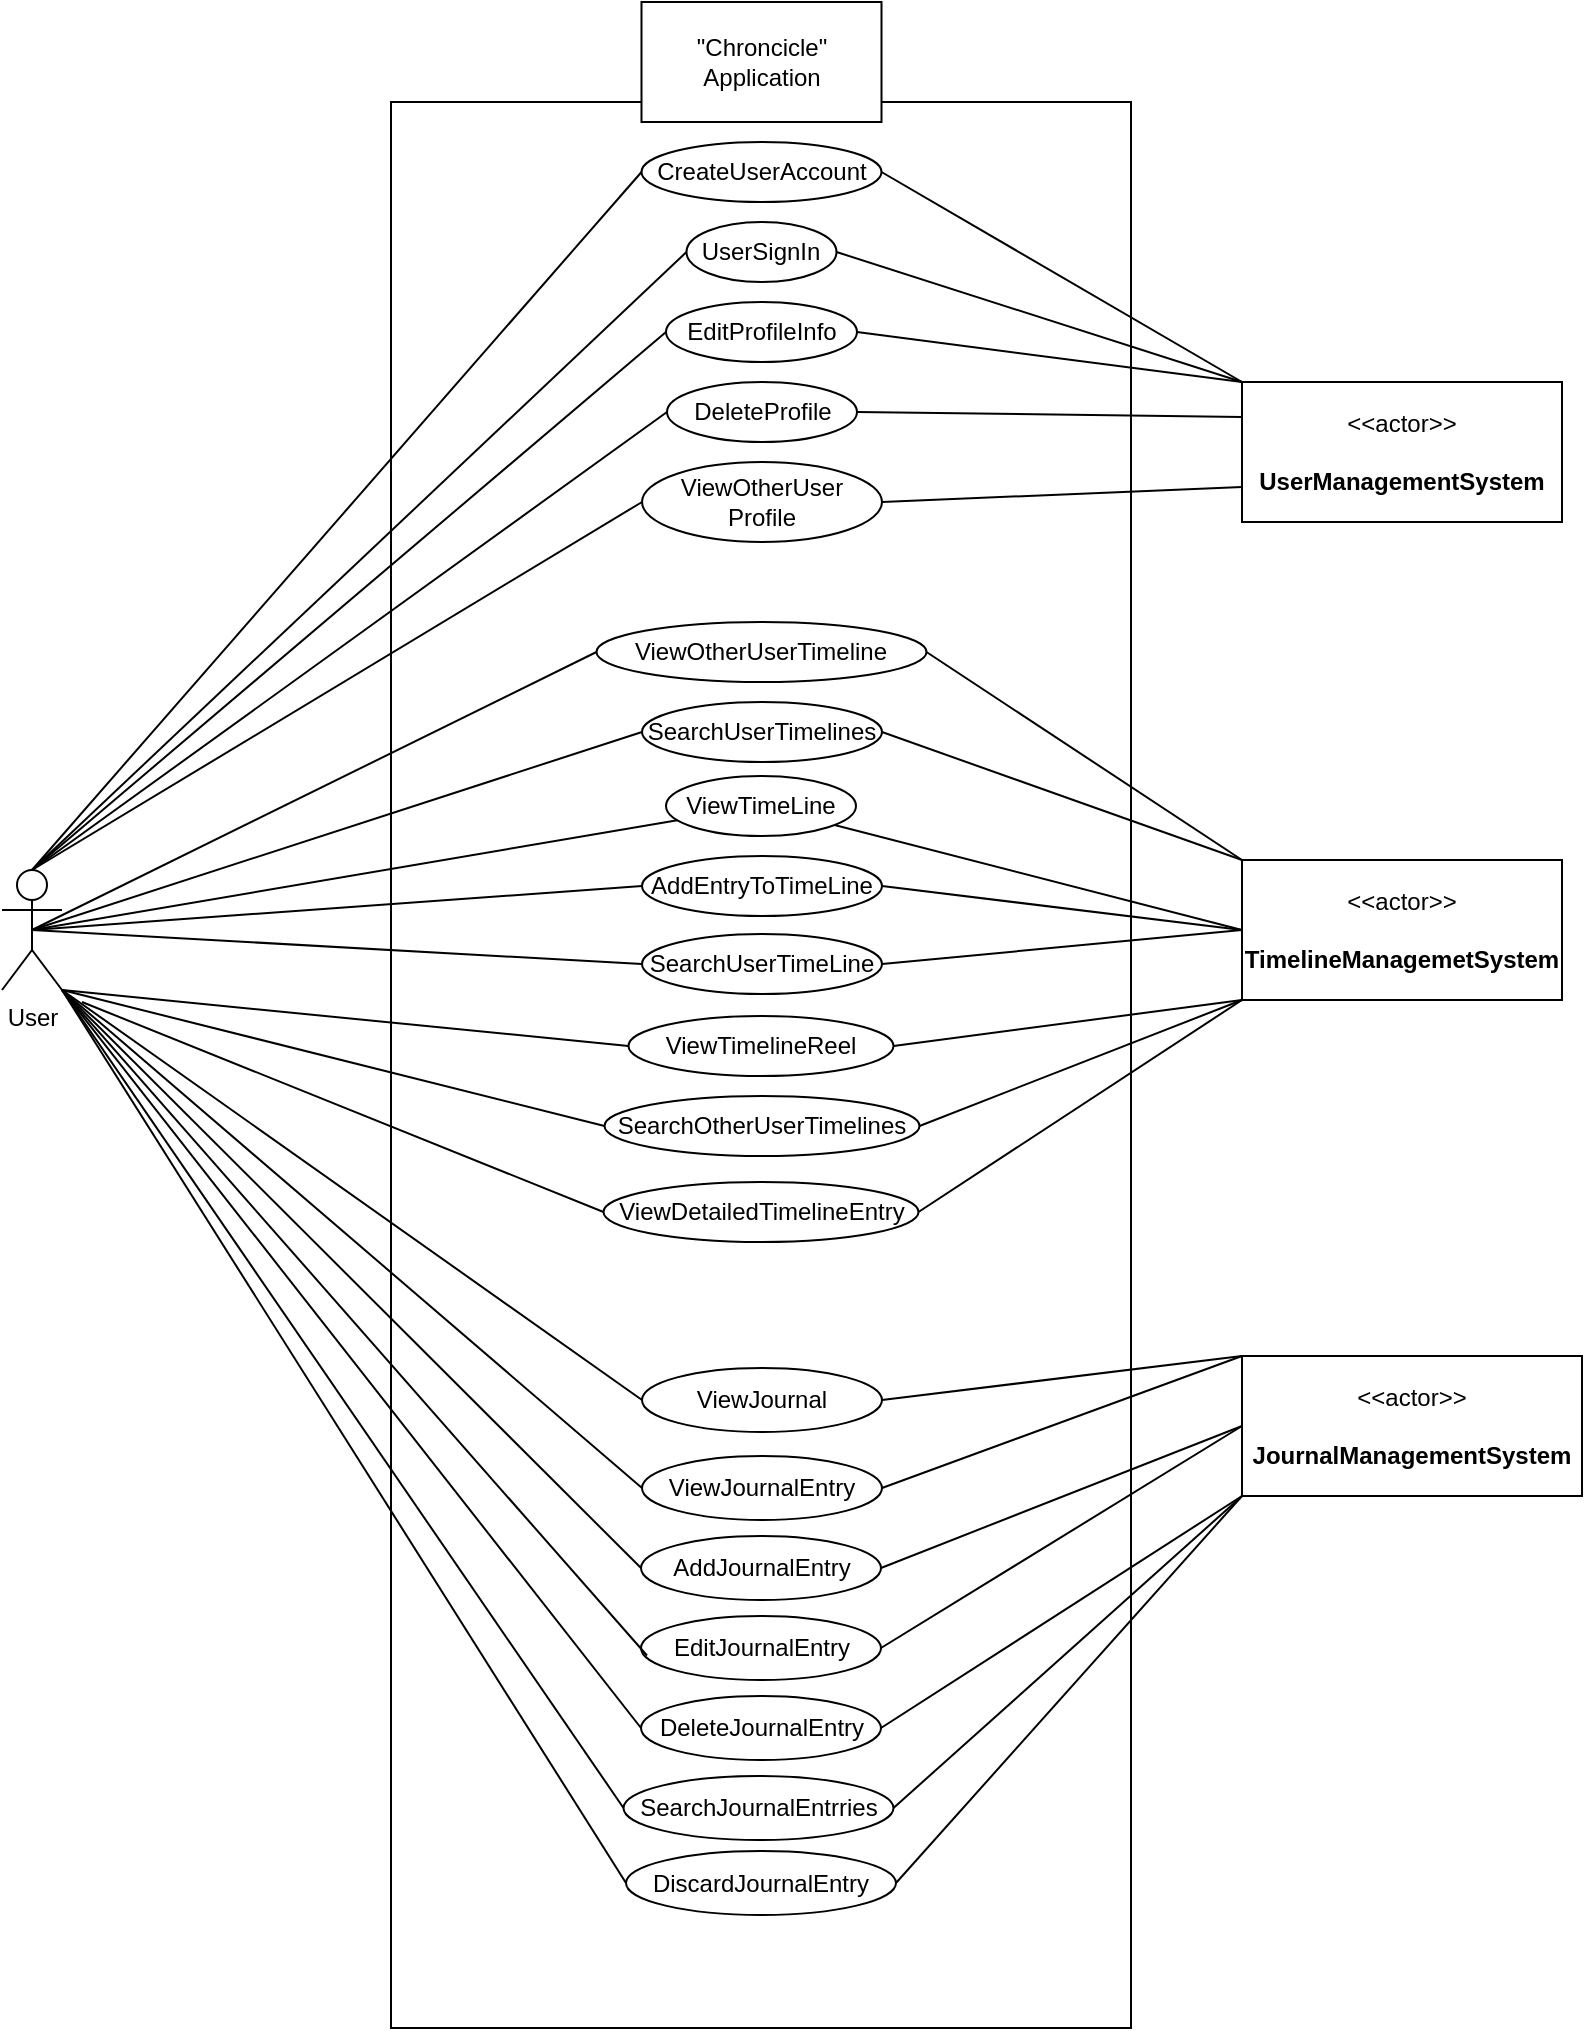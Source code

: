 <mxfile version="22.0.8" type="github">
  <diagram name="Page-1" id="yUO-QkWpa_U_Ise3Jthb">
    <mxGraphModel dx="1434" dy="750" grid="1" gridSize="10" guides="1" tooltips="1" connect="1" arrows="1" fold="1" page="1" pageScale="1" pageWidth="850" pageHeight="1100" math="0" shadow="0">
      <root>
        <mxCell id="0" />
        <mxCell id="1" parent="0" />
        <mxCell id="3FXkl9Uenxrdrb0-9oeA-2" value="" style="rounded=0;whiteSpace=wrap;html=1;" parent="1" vertex="1">
          <mxGeometry x="234.5" y="210" width="370" height="963" as="geometry" />
        </mxCell>
        <mxCell id="3FXkl9Uenxrdrb0-9oeA-6" value="User" style="shape=umlActor;verticalLabelPosition=bottom;verticalAlign=top;html=1;outlineConnect=0;" parent="1" vertex="1">
          <mxGeometry x="40" y="594" width="30" height="60" as="geometry" />
        </mxCell>
        <mxCell id="3FXkl9Uenxrdrb0-9oeA-7" value="&amp;lt;&amp;lt;actor&amp;gt;&amp;gt;&lt;br&gt;&lt;br&gt;&lt;b&gt;UserManagementSystem&lt;br&gt;&lt;/b&gt;" style="html=1;align=center;verticalAlign=middle;dashed=0;whiteSpace=wrap;" parent="1" vertex="1">
          <mxGeometry x="660" y="350" width="160" height="70" as="geometry" />
        </mxCell>
        <mxCell id="3FXkl9Uenxrdrb0-9oeA-8" value="CreateUserAccount" style="ellipse;whiteSpace=wrap;html=1;" parent="1" vertex="1">
          <mxGeometry x="359.75" y="230" width="120" height="30" as="geometry" />
        </mxCell>
        <mxCell id="3FXkl9Uenxrdrb0-9oeA-9" value="UserSignIn" style="ellipse;whiteSpace=wrap;html=1;" parent="1" vertex="1">
          <mxGeometry x="382.25" y="270" width="75" height="30" as="geometry" />
        </mxCell>
        <mxCell id="3FXkl9Uenxrdrb0-9oeA-10" value="" style="endArrow=none;html=1;rounded=0;entryX=0;entryY=0.5;entryDx=0;entryDy=0;exitX=0.5;exitY=0;exitDx=0;exitDy=0;exitPerimeter=0;" parent="1" source="3FXkl9Uenxrdrb0-9oeA-6" target="3FXkl9Uenxrdrb0-9oeA-8" edge="1">
          <mxGeometry width="50" height="50" relative="1" as="geometry">
            <mxPoint x="216.5" y="390" as="sourcePoint" />
            <mxPoint x="446.5" y="410" as="targetPoint" />
          </mxGeometry>
        </mxCell>
        <mxCell id="3FXkl9Uenxrdrb0-9oeA-11" value="" style="endArrow=none;html=1;rounded=0;entryX=0;entryY=0.5;entryDx=0;entryDy=0;exitX=0.5;exitY=0;exitDx=0;exitDy=0;exitPerimeter=0;" parent="1" source="3FXkl9Uenxrdrb0-9oeA-6" target="3FXkl9Uenxrdrb0-9oeA-9" edge="1">
          <mxGeometry width="50" height="50" relative="1" as="geometry">
            <mxPoint x="216.5" y="410" as="sourcePoint" />
            <mxPoint x="316.5" y="460" as="targetPoint" />
          </mxGeometry>
        </mxCell>
        <mxCell id="3FXkl9Uenxrdrb0-9oeA-12" value="" style="endArrow=none;html=1;rounded=0;entryX=1;entryY=0.5;entryDx=0;entryDy=0;exitX=0;exitY=0;exitDx=0;exitDy=0;" parent="1" source="3FXkl9Uenxrdrb0-9oeA-7" target="3FXkl9Uenxrdrb0-9oeA-8" edge="1">
          <mxGeometry width="50" height="50" relative="1" as="geometry">
            <mxPoint x="623.5" y="415" as="sourcePoint" />
            <mxPoint x="446.5" y="410" as="targetPoint" />
          </mxGeometry>
        </mxCell>
        <mxCell id="3FXkl9Uenxrdrb0-9oeA-13" value="" style="endArrow=none;html=1;rounded=0;entryX=0;entryY=0;entryDx=0;entryDy=0;exitX=1;exitY=0.5;exitDx=0;exitDy=0;" parent="1" source="3FXkl9Uenxrdrb0-9oeA-9" target="3FXkl9Uenxrdrb0-9oeA-7" edge="1">
          <mxGeometry width="50" height="50" relative="1" as="geometry">
            <mxPoint x="476.5" y="470" as="sourcePoint" />
            <mxPoint x="623.5" y="414" as="targetPoint" />
          </mxGeometry>
        </mxCell>
        <mxCell id="3FXkl9Uenxrdrb0-9oeA-1" value="&quot;Chroncicle&quot; Application" style="rounded=0;whiteSpace=wrap;html=1;" parent="1" vertex="1">
          <mxGeometry x="359.75" y="160" width="120" height="60" as="geometry" />
        </mxCell>
        <mxCell id="3FXkl9Uenxrdrb0-9oeA-21" value="EditProfileInfo" style="ellipse;whiteSpace=wrap;html=1;" parent="1" vertex="1">
          <mxGeometry x="372" y="310" width="95.5" height="30" as="geometry" />
        </mxCell>
        <mxCell id="3FXkl9Uenxrdrb0-9oeA-22" value="" style="endArrow=none;html=1;rounded=0;entryX=0;entryY=0.5;entryDx=0;entryDy=0;exitX=0.5;exitY=0;exitDx=0;exitDy=0;exitPerimeter=0;" parent="1" source="3FXkl9Uenxrdrb0-9oeA-6" target="3FXkl9Uenxrdrb0-9oeA-21" edge="1">
          <mxGeometry width="50" height="50" relative="1" as="geometry">
            <mxPoint x="107" y="390" as="sourcePoint" />
            <mxPoint x="432" y="250" as="targetPoint" />
          </mxGeometry>
        </mxCell>
        <mxCell id="3FXkl9Uenxrdrb0-9oeA-23" value="" style="endArrow=none;html=1;rounded=0;exitX=1;exitY=0.5;exitDx=0;exitDy=0;entryX=0;entryY=0;entryDx=0;entryDy=0;" parent="1" source="3FXkl9Uenxrdrb0-9oeA-21" target="3FXkl9Uenxrdrb0-9oeA-7" edge="1">
          <mxGeometry width="50" height="50" relative="1" as="geometry">
            <mxPoint x="542" y="300" as="sourcePoint" />
            <mxPoint x="600" y="355" as="targetPoint" />
          </mxGeometry>
        </mxCell>
        <mxCell id="3FXkl9Uenxrdrb0-9oeA-24" value="DeleteProfile" style="ellipse;whiteSpace=wrap;html=1;" parent="1" vertex="1">
          <mxGeometry x="372.5" y="350" width="95" height="30" as="geometry" />
        </mxCell>
        <mxCell id="3FXkl9Uenxrdrb0-9oeA-25" value="" style="endArrow=none;html=1;rounded=0;entryX=0;entryY=0.5;entryDx=0;entryDy=0;exitX=0.5;exitY=0;exitDx=0;exitDy=0;exitPerimeter=0;" parent="1" source="3FXkl9Uenxrdrb0-9oeA-6" target="3FXkl9Uenxrdrb0-9oeA-24" edge="1">
          <mxGeometry width="50" height="50" relative="1" as="geometry">
            <mxPoint x="210" y="490" as="sourcePoint" />
            <mxPoint x="450" y="400" as="targetPoint" />
          </mxGeometry>
        </mxCell>
        <mxCell id="3FXkl9Uenxrdrb0-9oeA-26" value="" style="endArrow=none;html=1;rounded=0;exitX=1;exitY=0.5;exitDx=0;exitDy=0;entryX=0;entryY=0.25;entryDx=0;entryDy=0;" parent="1" source="3FXkl9Uenxrdrb0-9oeA-24" target="3FXkl9Uenxrdrb0-9oeA-7" edge="1">
          <mxGeometry width="50" height="50" relative="1" as="geometry">
            <mxPoint x="560" y="450" as="sourcePoint" />
            <mxPoint x="618" y="505" as="targetPoint" />
          </mxGeometry>
        </mxCell>
        <mxCell id="3FXkl9Uenxrdrb0-9oeA-27" value="&amp;lt;&amp;lt;actor&amp;gt;&amp;gt;&lt;br&gt;&lt;br&gt;&lt;b style=&quot;border-color: var(--border-color);&quot;&gt;TimelineManagemetSystem&lt;/b&gt;&lt;b&gt;&lt;br&gt;&lt;/b&gt;" style="html=1;align=center;verticalAlign=middle;dashed=0;whiteSpace=wrap;" parent="1" vertex="1">
          <mxGeometry x="660" y="589" width="160" height="70" as="geometry" />
        </mxCell>
        <mxCell id="3FXkl9Uenxrdrb0-9oeA-28" value="ViewOtherUserTimeline" style="ellipse;whiteSpace=wrap;html=1;" parent="1" vertex="1">
          <mxGeometry x="337.25" y="470" width="165" height="30" as="geometry" />
        </mxCell>
        <mxCell id="3FXkl9Uenxrdrb0-9oeA-29" value="" style="endArrow=none;html=1;rounded=0;entryX=0;entryY=0.5;entryDx=0;entryDy=0;exitX=0.5;exitY=0.5;exitDx=0;exitDy=0;exitPerimeter=0;" parent="1" source="3FXkl9Uenxrdrb0-9oeA-6" target="3FXkl9Uenxrdrb0-9oeA-28" edge="1">
          <mxGeometry width="50" height="50" relative="1" as="geometry">
            <mxPoint x="85" y="540" as="sourcePoint" />
            <mxPoint x="310" y="370" as="targetPoint" />
          </mxGeometry>
        </mxCell>
        <mxCell id="3FXkl9Uenxrdrb0-9oeA-30" value="SearchUserTimelines" style="ellipse;whiteSpace=wrap;html=1;" parent="1" vertex="1">
          <mxGeometry x="360" y="510" width="120" height="30" as="geometry" />
        </mxCell>
        <mxCell id="3FXkl9Uenxrdrb0-9oeA-31" value="" style="endArrow=none;html=1;rounded=0;entryX=0;entryY=0.5;entryDx=0;entryDy=0;exitX=0.5;exitY=0.5;exitDx=0;exitDy=0;exitPerimeter=0;" parent="1" source="3FXkl9Uenxrdrb0-9oeA-6" target="3FXkl9Uenxrdrb0-9oeA-30" edge="1">
          <mxGeometry width="50" height="50" relative="1" as="geometry">
            <mxPoint x="200" y="480" as="sourcePoint" />
            <mxPoint x="375" y="530" as="targetPoint" />
          </mxGeometry>
        </mxCell>
        <mxCell id="3FXkl9Uenxrdrb0-9oeA-32" value="" style="endArrow=none;html=1;rounded=0;exitX=1;exitY=0.5;exitDx=0;exitDy=0;entryX=0;entryY=0;entryDx=0;entryDy=0;" parent="1" source="3FXkl9Uenxrdrb0-9oeA-28" target="3FXkl9Uenxrdrb0-9oeA-27" edge="1">
          <mxGeometry width="50" height="50" relative="1" as="geometry">
            <mxPoint x="508" y="410" as="sourcePoint" />
            <mxPoint x="620" y="457" as="targetPoint" />
          </mxGeometry>
        </mxCell>
        <mxCell id="3FXkl9Uenxrdrb0-9oeA-34" value="" style="endArrow=none;html=1;rounded=0;exitX=1;exitY=0.5;exitDx=0;exitDy=0;entryX=0;entryY=0;entryDx=0;entryDy=0;" parent="1" source="3FXkl9Uenxrdrb0-9oeA-30" target="3FXkl9Uenxrdrb0-9oeA-27" edge="1">
          <mxGeometry width="50" height="50" relative="1" as="geometry">
            <mxPoint x="400" y="450" as="sourcePoint" />
            <mxPoint x="450" y="400" as="targetPoint" />
          </mxGeometry>
        </mxCell>
        <mxCell id="3FXkl9Uenxrdrb0-9oeA-45" value="ViewTimeLine" style="ellipse;whiteSpace=wrap;html=1;" parent="1" vertex="1">
          <mxGeometry x="372" y="547" width="95" height="30" as="geometry" />
        </mxCell>
        <mxCell id="3FXkl9Uenxrdrb0-9oeA-46" value="" style="endArrow=none;html=1;rounded=0;exitX=0.5;exitY=0.5;exitDx=0;exitDy=0;exitPerimeter=0;" parent="1" source="3FXkl9Uenxrdrb0-9oeA-6" target="3FXkl9Uenxrdrb0-9oeA-45" edge="1">
          <mxGeometry width="50" height="50" relative="1" as="geometry">
            <mxPoint x="90" y="540" as="sourcePoint" />
            <mxPoint x="355" y="540" as="targetPoint" />
          </mxGeometry>
        </mxCell>
        <mxCell id="3FXkl9Uenxrdrb0-9oeA-47" value="SearchUserTimeLine" style="ellipse;whiteSpace=wrap;html=1;" parent="1" vertex="1">
          <mxGeometry x="360" y="626" width="120" height="30" as="geometry" />
        </mxCell>
        <mxCell id="3FXkl9Uenxrdrb0-9oeA-48" value="" style="endArrow=none;html=1;rounded=0;entryX=0;entryY=0.5;entryDx=0;entryDy=0;exitX=0.5;exitY=0.5;exitDx=0;exitDy=0;exitPerimeter=0;" parent="1" source="3FXkl9Uenxrdrb0-9oeA-6" target="3FXkl9Uenxrdrb0-9oeA-47" edge="1">
          <mxGeometry width="50" height="50" relative="1" as="geometry">
            <mxPoint x="190" y="630" as="sourcePoint" />
            <mxPoint x="440" y="540" as="targetPoint" />
          </mxGeometry>
        </mxCell>
        <mxCell id="3FXkl9Uenxrdrb0-9oeA-49" value="" style="endArrow=none;html=1;rounded=0;exitX=1;exitY=0.5;exitDx=0;exitDy=0;entryX=0;entryY=0.5;entryDx=0;entryDy=0;" parent="1" source="3FXkl9Uenxrdrb0-9oeA-47" target="3FXkl9Uenxrdrb0-9oeA-27" edge="1">
          <mxGeometry width="50" height="50" relative="1" as="geometry">
            <mxPoint x="550" y="510" as="sourcePoint" />
            <mxPoint x="630" y="630" as="targetPoint" />
          </mxGeometry>
        </mxCell>
        <mxCell id="3FXkl9Uenxrdrb0-9oeA-50" value="AddEntryToTimeLine" style="ellipse;whiteSpace=wrap;html=1;" parent="1" vertex="1">
          <mxGeometry x="360" y="587" width="120" height="30" as="geometry" />
        </mxCell>
        <mxCell id="3FXkl9Uenxrdrb0-9oeA-51" value="" style="endArrow=none;html=1;rounded=0;entryX=0;entryY=0.5;entryDx=0;entryDy=0;exitX=0.5;exitY=0.5;exitDx=0;exitDy=0;exitPerimeter=0;" parent="1" source="3FXkl9Uenxrdrb0-9oeA-6" target="3FXkl9Uenxrdrb0-9oeA-50" edge="1">
          <mxGeometry width="50" height="50" relative="1" as="geometry">
            <mxPoint x="190" y="630" as="sourcePoint" />
            <mxPoint x="300" y="510" as="targetPoint" />
          </mxGeometry>
        </mxCell>
        <mxCell id="3FXkl9Uenxrdrb0-9oeA-52" value="" style="endArrow=none;html=1;rounded=0;exitX=1;exitY=0.5;exitDx=0;exitDy=0;entryX=0;entryY=0.5;entryDx=0;entryDy=0;" parent="1" source="3FXkl9Uenxrdrb0-9oeA-50" target="3FXkl9Uenxrdrb0-9oeA-27" edge="1">
          <mxGeometry width="50" height="50" relative="1" as="geometry">
            <mxPoint x="485" y="760" as="sourcePoint" />
            <mxPoint x="630" y="630" as="targetPoint" />
          </mxGeometry>
        </mxCell>
        <mxCell id="3FXkl9Uenxrdrb0-9oeA-53" value="" style="endArrow=none;html=1;rounded=0;entryX=0;entryY=0.5;entryDx=0;entryDy=0;" parent="1" source="3FXkl9Uenxrdrb0-9oeA-45" target="3FXkl9Uenxrdrb0-9oeA-27" edge="1">
          <mxGeometry width="50" height="50" relative="1" as="geometry">
            <mxPoint x="475" y="510" as="sourcePoint" />
            <mxPoint x="630" y="630" as="targetPoint" />
          </mxGeometry>
        </mxCell>
        <mxCell id="3FXkl9Uenxrdrb0-9oeA-54" value="ViewOtherUser Profile" style="ellipse;whiteSpace=wrap;html=1;" parent="1" vertex="1">
          <mxGeometry x="360" y="390" width="120" height="40" as="geometry" />
        </mxCell>
        <mxCell id="3FXkl9Uenxrdrb0-9oeA-55" value="" style="endArrow=none;html=1;rounded=0;entryX=0;entryY=0.5;entryDx=0;entryDy=0;exitX=0.5;exitY=0;exitDx=0;exitDy=0;exitPerimeter=0;" parent="1" source="3FXkl9Uenxrdrb0-9oeA-6" target="3FXkl9Uenxrdrb0-9oeA-54" edge="1">
          <mxGeometry width="50" height="50" relative="1" as="geometry">
            <mxPoint x="85" y="260" as="sourcePoint" />
            <mxPoint x="450" y="150" as="targetPoint" />
          </mxGeometry>
        </mxCell>
        <mxCell id="3FXkl9Uenxrdrb0-9oeA-56" value="" style="endArrow=none;html=1;rounded=0;entryX=0;entryY=0.75;entryDx=0;entryDy=0;exitX=1;exitY=0.5;exitDx=0;exitDy=0;" parent="1" source="3FXkl9Uenxrdrb0-9oeA-54" target="3FXkl9Uenxrdrb0-9oeA-7" edge="1">
          <mxGeometry width="50" height="50" relative="1" as="geometry">
            <mxPoint x="560" y="150" as="sourcePoint" />
            <mxPoint x="650" y="117.5" as="targetPoint" />
          </mxGeometry>
        </mxCell>
        <mxCell id="3FXkl9Uenxrdrb0-9oeA-57" value="ViewTimelineReel" style="ellipse;whiteSpace=wrap;html=1;" parent="1" vertex="1">
          <mxGeometry x="353.25" y="667" width="132.5" height="30" as="geometry" />
        </mxCell>
        <mxCell id="3FXkl9Uenxrdrb0-9oeA-58" value="" style="endArrow=none;html=1;rounded=0;entryX=0;entryY=0.5;entryDx=0;entryDy=0;exitX=1;exitY=1;exitDx=0;exitDy=0;exitPerimeter=0;" parent="1" source="3FXkl9Uenxrdrb0-9oeA-6" target="3FXkl9Uenxrdrb0-9oeA-57" edge="1">
          <mxGeometry width="50" height="50" relative="1" as="geometry">
            <mxPoint x="190" y="800" as="sourcePoint" />
            <mxPoint x="345" y="730" as="targetPoint" />
          </mxGeometry>
        </mxCell>
        <mxCell id="3FXkl9Uenxrdrb0-9oeA-59" value="" style="endArrow=none;html=1;rounded=0;entryX=0;entryY=1;entryDx=0;entryDy=0;exitX=1;exitY=0.5;exitDx=0;exitDy=0;" parent="1" source="3FXkl9Uenxrdrb0-9oeA-57" target="3FXkl9Uenxrdrb0-9oeA-27" edge="1">
          <mxGeometry width="50" height="50" relative="1" as="geometry">
            <mxPoint x="534" y="655.98" as="sourcePoint" />
            <mxPoint x="610" y="825" as="targetPoint" />
          </mxGeometry>
        </mxCell>
        <mxCell id="3FXkl9Uenxrdrb0-9oeA-60" value="SearchOtherUserTimelines" style="ellipse;whiteSpace=wrap;html=1;" parent="1" vertex="1">
          <mxGeometry x="341.25" y="707" width="157.5" height="30" as="geometry" />
        </mxCell>
        <mxCell id="3FXkl9Uenxrdrb0-9oeA-61" value="" style="endArrow=none;html=1;rounded=0;entryX=0;entryY=0.5;entryDx=0;entryDy=0;exitX=1;exitY=1;exitDx=0;exitDy=0;exitPerimeter=0;" parent="1" source="3FXkl9Uenxrdrb0-9oeA-6" target="3FXkl9Uenxrdrb0-9oeA-60" edge="1">
          <mxGeometry width="50" height="50" relative="1" as="geometry">
            <mxPoint x="100" y="570" as="sourcePoint" />
            <mxPoint x="430" y="690" as="targetPoint" />
          </mxGeometry>
        </mxCell>
        <mxCell id="3FXkl9Uenxrdrb0-9oeA-62" value="" style="endArrow=none;html=1;rounded=0;exitX=1;exitY=0.5;exitDx=0;exitDy=0;entryX=0;entryY=1;entryDx=0;entryDy=0;" parent="1" source="3FXkl9Uenxrdrb0-9oeA-60" target="3FXkl9Uenxrdrb0-9oeA-27" edge="1">
          <mxGeometry width="50" height="50" relative="1" as="geometry">
            <mxPoint x="580" y="950" as="sourcePoint" />
            <mxPoint x="690" y="770" as="targetPoint" />
          </mxGeometry>
        </mxCell>
        <mxCell id="3FXkl9Uenxrdrb0-9oeA-63" value="ViewJournalEntry" style="ellipse;whiteSpace=wrap;html=1;" parent="1" vertex="1">
          <mxGeometry x="360" y="887" width="120" height="32" as="geometry" />
        </mxCell>
        <mxCell id="3FXkl9Uenxrdrb0-9oeA-64" value="&amp;lt;&amp;lt;actor&amp;gt;&amp;gt;&lt;br&gt;&lt;br&gt;&lt;b&gt;JournalManagementSystem&lt;br&gt;&lt;/b&gt;" style="html=1;align=center;verticalAlign=middle;dashed=0;whiteSpace=wrap;" parent="1" vertex="1">
          <mxGeometry x="660" y="837" width="170" height="70" as="geometry" />
        </mxCell>
        <mxCell id="3FXkl9Uenxrdrb0-9oeA-65" value="" style="endArrow=none;html=1;rounded=0;entryX=0;entryY=0.5;entryDx=0;entryDy=0;exitX=1;exitY=1;exitDx=0;exitDy=0;exitPerimeter=0;" parent="1" source="3FXkl9Uenxrdrb0-9oeA-6" target="3FXkl9Uenxrdrb0-9oeA-63" edge="1">
          <mxGeometry width="50" height="50" relative="1" as="geometry">
            <mxPoint x="190" y="882" as="sourcePoint" />
            <mxPoint x="355" y="832" as="targetPoint" />
          </mxGeometry>
        </mxCell>
        <mxCell id="3FXkl9Uenxrdrb0-9oeA-66" value="SearchJournalEntrries" style="ellipse;whiteSpace=wrap;html=1;" parent="1" vertex="1">
          <mxGeometry x="350.75" y="1047" width="135" height="32" as="geometry" />
        </mxCell>
        <mxCell id="3FXkl9Uenxrdrb0-9oeA-67" value="" style="endArrow=none;html=1;rounded=0;entryX=0;entryY=0.5;entryDx=0;entryDy=0;exitX=1;exitY=1;exitDx=0;exitDy=0;exitPerimeter=0;" parent="1" source="3FXkl9Uenxrdrb0-9oeA-6" target="3FXkl9Uenxrdrb0-9oeA-66" edge="1">
          <mxGeometry width="50" height="50" relative="1" as="geometry">
            <mxPoint x="200" y="972" as="sourcePoint" />
            <mxPoint x="440" y="832" as="targetPoint" />
          </mxGeometry>
        </mxCell>
        <mxCell id="3FXkl9Uenxrdrb0-9oeA-68" value="" style="endArrow=none;html=1;rounded=0;exitX=1;exitY=0.5;exitDx=0;exitDy=0;entryX=0;entryY=1;entryDx=0;entryDy=0;" parent="1" source="3FXkl9Uenxrdrb0-9oeA-66" target="3FXkl9Uenxrdrb0-9oeA-64" edge="1">
          <mxGeometry width="50" height="50" relative="1" as="geometry">
            <mxPoint x="550" y="802" as="sourcePoint" />
            <mxPoint x="610" y="932" as="targetPoint" />
          </mxGeometry>
        </mxCell>
        <mxCell id="3FXkl9Uenxrdrb0-9oeA-69" value="AddJournalEntry" style="ellipse;whiteSpace=wrap;html=1;" parent="1" vertex="1">
          <mxGeometry x="359.5" y="927" width="120" height="32" as="geometry" />
        </mxCell>
        <mxCell id="3FXkl9Uenxrdrb0-9oeA-70" value="DeleteJournalEntry" style="ellipse;whiteSpace=wrap;html=1;" parent="1" vertex="1">
          <mxGeometry x="359.5" y="1007" width="120" height="32" as="geometry" />
        </mxCell>
        <mxCell id="3FXkl9Uenxrdrb0-9oeA-71" value="EditJournalEntry" style="ellipse;whiteSpace=wrap;html=1;" parent="1" vertex="1">
          <mxGeometry x="359.5" y="967" width="120" height="32" as="geometry" />
        </mxCell>
        <mxCell id="3FXkl9Uenxrdrb0-9oeA-72" value="" style="endArrow=none;html=1;rounded=0;entryX=0;entryY=0.5;entryDx=0;entryDy=0;exitX=1;exitY=1;exitDx=0;exitDy=0;exitPerimeter=0;" parent="1" source="3FXkl9Uenxrdrb0-9oeA-6" target="3FXkl9Uenxrdrb0-9oeA-69" edge="1">
          <mxGeometry width="50" height="50" relative="1" as="geometry">
            <mxPoint x="200" y="892" as="sourcePoint" />
            <mxPoint x="300" y="802" as="targetPoint" />
          </mxGeometry>
        </mxCell>
        <mxCell id="3FXkl9Uenxrdrb0-9oeA-73" value="" style="endArrow=none;html=1;rounded=0;entryX=0.025;entryY=0.617;entryDx=0;entryDy=0;entryPerimeter=0;exitX=1;exitY=1;exitDx=0;exitDy=0;exitPerimeter=0;" parent="1" source="3FXkl9Uenxrdrb0-9oeA-6" target="3FXkl9Uenxrdrb0-9oeA-71" edge="1">
          <mxGeometry width="50" height="50" relative="1" as="geometry">
            <mxPoint x="200" y="912" as="sourcePoint" />
            <mxPoint x="300" y="882" as="targetPoint" />
          </mxGeometry>
        </mxCell>
        <mxCell id="3FXkl9Uenxrdrb0-9oeA-74" value="" style="endArrow=none;html=1;rounded=0;entryX=0;entryY=0.5;entryDx=0;entryDy=0;exitX=1;exitY=1;exitDx=0;exitDy=0;exitPerimeter=0;" parent="1" source="3FXkl9Uenxrdrb0-9oeA-6" target="3FXkl9Uenxrdrb0-9oeA-70" edge="1">
          <mxGeometry width="50" height="50" relative="1" as="geometry">
            <mxPoint x="200" y="932" as="sourcePoint" />
            <mxPoint x="303" y="969" as="targetPoint" />
          </mxGeometry>
        </mxCell>
        <mxCell id="3FXkl9Uenxrdrb0-9oeA-75" value="" style="endArrow=none;html=1;rounded=0;exitX=1;exitY=0.5;exitDx=0;exitDy=0;entryX=0;entryY=0.5;entryDx=0;entryDy=0;" parent="1" source="3FXkl9Uenxrdrb0-9oeA-71" target="3FXkl9Uenxrdrb0-9oeA-64" edge="1">
          <mxGeometry width="50" height="50" relative="1" as="geometry">
            <mxPoint x="485" y="882" as="sourcePoint" />
            <mxPoint x="610" y="932" as="targetPoint" />
          </mxGeometry>
        </mxCell>
        <mxCell id="3FXkl9Uenxrdrb0-9oeA-76" value="" style="endArrow=none;html=1;rounded=0;exitX=1;exitY=0.5;exitDx=0;exitDy=0;entryX=0;entryY=1;entryDx=0;entryDy=0;" parent="1" source="3FXkl9Uenxrdrb0-9oeA-70" target="3FXkl9Uenxrdrb0-9oeA-64" edge="1">
          <mxGeometry width="50" height="50" relative="1" as="geometry">
            <mxPoint x="495" y="892" as="sourcePoint" />
            <mxPoint x="610" y="932" as="targetPoint" />
          </mxGeometry>
        </mxCell>
        <mxCell id="3FXkl9Uenxrdrb0-9oeA-77" value="" style="endArrow=none;html=1;rounded=0;exitX=1;exitY=0.5;exitDx=0;exitDy=0;entryX=0;entryY=0;entryDx=0;entryDy=0;" parent="1" source="3FXkl9Uenxrdrb0-9oeA-63" target="3FXkl9Uenxrdrb0-9oeA-64" edge="1">
          <mxGeometry width="50" height="50" relative="1" as="geometry">
            <mxPoint x="485" y="962" as="sourcePoint" />
            <mxPoint x="610" y="932" as="targetPoint" />
          </mxGeometry>
        </mxCell>
        <mxCell id="3FXkl9Uenxrdrb0-9oeA-78" value="" style="endArrow=none;html=1;rounded=0;exitX=1;exitY=0.5;exitDx=0;exitDy=0;entryX=0;entryY=0.5;entryDx=0;entryDy=0;" parent="1" source="3FXkl9Uenxrdrb0-9oeA-69" target="3FXkl9Uenxrdrb0-9oeA-64" edge="1">
          <mxGeometry width="50" height="50" relative="1" as="geometry">
            <mxPoint x="485" y="802" as="sourcePoint" />
            <mxPoint x="610" y="932" as="targetPoint" />
          </mxGeometry>
        </mxCell>
        <mxCell id="qMlKmiSrW9xh-4VBre1F-2" value="ViewDetailedTimelineEntry" style="ellipse;whiteSpace=wrap;html=1;" vertex="1" parent="1">
          <mxGeometry x="340.75" y="750" width="157.5" height="30" as="geometry" />
        </mxCell>
        <mxCell id="qMlKmiSrW9xh-4VBre1F-3" value="" style="endArrow=none;html=1;rounded=0;entryX=0;entryY=0.5;entryDx=0;entryDy=0;" edge="1" parent="1" target="qMlKmiSrW9xh-4VBre1F-2">
          <mxGeometry width="50" height="50" relative="1" as="geometry">
            <mxPoint x="80" y="660" as="sourcePoint" />
            <mxPoint x="430" y="726" as="targetPoint" />
          </mxGeometry>
        </mxCell>
        <mxCell id="qMlKmiSrW9xh-4VBre1F-4" value="" style="endArrow=none;html=1;rounded=0;exitX=1;exitY=0.5;exitDx=0;exitDy=0;entryX=0;entryY=1;entryDx=0;entryDy=0;" edge="1" parent="1" source="qMlKmiSrW9xh-4VBre1F-2" target="3FXkl9Uenxrdrb0-9oeA-27">
          <mxGeometry width="50" height="50" relative="1" as="geometry">
            <mxPoint x="580" y="986" as="sourcePoint" />
            <mxPoint x="660" y="695" as="targetPoint" />
          </mxGeometry>
        </mxCell>
        <mxCell id="qMlKmiSrW9xh-4VBre1F-6" value="ViewJournal" style="ellipse;whiteSpace=wrap;html=1;" vertex="1" parent="1">
          <mxGeometry x="360" y="843" width="120" height="32" as="geometry" />
        </mxCell>
        <mxCell id="qMlKmiSrW9xh-4VBre1F-7" value="" style="endArrow=none;html=1;rounded=0;entryX=0;entryY=0.5;entryDx=0;entryDy=0;exitX=1;exitY=1;exitDx=0;exitDy=0;exitPerimeter=0;" edge="1" parent="1" target="qMlKmiSrW9xh-4VBre1F-6" source="3FXkl9Uenxrdrb0-9oeA-6">
          <mxGeometry width="50" height="50" relative="1" as="geometry">
            <mxPoint x="70" y="610" as="sourcePoint" />
            <mxPoint x="355" y="788" as="targetPoint" />
          </mxGeometry>
        </mxCell>
        <mxCell id="qMlKmiSrW9xh-4VBre1F-8" value="" style="endArrow=none;html=1;rounded=0;exitX=1;exitY=0.5;exitDx=0;exitDy=0;entryX=0;entryY=0;entryDx=0;entryDy=0;" edge="1" parent="1" source="qMlKmiSrW9xh-4VBre1F-6" target="3FXkl9Uenxrdrb0-9oeA-64">
          <mxGeometry width="50" height="50" relative="1" as="geometry">
            <mxPoint x="485" y="918" as="sourcePoint" />
            <mxPoint x="660" y="793" as="targetPoint" />
          </mxGeometry>
        </mxCell>
        <mxCell id="qMlKmiSrW9xh-4VBre1F-9" value="DiscardJournalEntry" style="ellipse;whiteSpace=wrap;html=1;" vertex="1" parent="1">
          <mxGeometry x="352" y="1084.5" width="135" height="32" as="geometry" />
        </mxCell>
        <mxCell id="qMlKmiSrW9xh-4VBre1F-10" value="" style="endArrow=none;html=1;rounded=0;entryX=0;entryY=0.5;entryDx=0;entryDy=0;exitX=1;exitY=1;exitDx=0;exitDy=0;exitPerimeter=0;" edge="1" parent="1" target="qMlKmiSrW9xh-4VBre1F-9" source="3FXkl9Uenxrdrb0-9oeA-6">
          <mxGeometry width="50" height="50" relative="1" as="geometry">
            <mxPoint x="60" y="690" as="sourcePoint" />
            <mxPoint x="440" y="868.5" as="targetPoint" />
          </mxGeometry>
        </mxCell>
        <mxCell id="qMlKmiSrW9xh-4VBre1F-11" value="" style="endArrow=none;html=1;rounded=0;exitX=1;exitY=0.5;exitDx=0;exitDy=0;entryX=0;entryY=1;entryDx=0;entryDy=0;" edge="1" parent="1" source="qMlKmiSrW9xh-4VBre1F-9" target="3FXkl9Uenxrdrb0-9oeA-64">
          <mxGeometry width="50" height="50" relative="1" as="geometry">
            <mxPoint x="550" y="838.5" as="sourcePoint" />
            <mxPoint x="660" y="943.5" as="targetPoint" />
          </mxGeometry>
        </mxCell>
      </root>
    </mxGraphModel>
  </diagram>
</mxfile>
